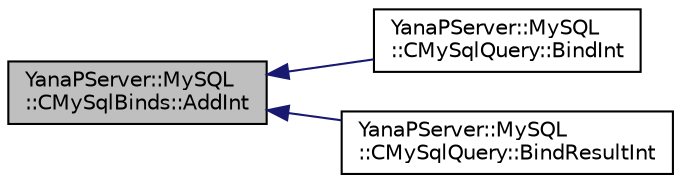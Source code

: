 digraph "YanaPServer::MySQL::CMySqlBinds::AddInt"
{
  edge [fontname="Helvetica",fontsize="10",labelfontname="Helvetica",labelfontsize="10"];
  node [fontname="Helvetica",fontsize="10",shape=record];
  rankdir="LR";
  Node13 [label="YanaPServer::MySQL\l::CMySqlBinds::AddInt",height=0.2,width=0.4,color="black", fillcolor="grey75", style="filled", fontcolor="black"];
  Node13 -> Node14 [dir="back",color="midnightblue",fontsize="10",style="solid",fontname="Helvetica"];
  Node14 [label="YanaPServer::MySQL\l::CMySqlQuery::BindInt",height=0.2,width=0.4,color="black", fillcolor="white", style="filled",URL="$class_yana_p_server_1_1_my_s_q_l_1_1_c_my_sql_query.html#a80e08af27ee358fe1096116e6b205e90",tooltip="int型のバインド "];
  Node13 -> Node15 [dir="back",color="midnightblue",fontsize="10",style="solid",fontname="Helvetica"];
  Node15 [label="YanaPServer::MySQL\l::CMySqlQuery::BindResultInt",height=0.2,width=0.4,color="black", fillcolor="white", style="filled",URL="$class_yana_p_server_1_1_my_s_q_l_1_1_c_my_sql_query.html#a5e3114b37d4d4ed95f20f6157a514fb7",tooltip="結果のint型のバインド "];
}
